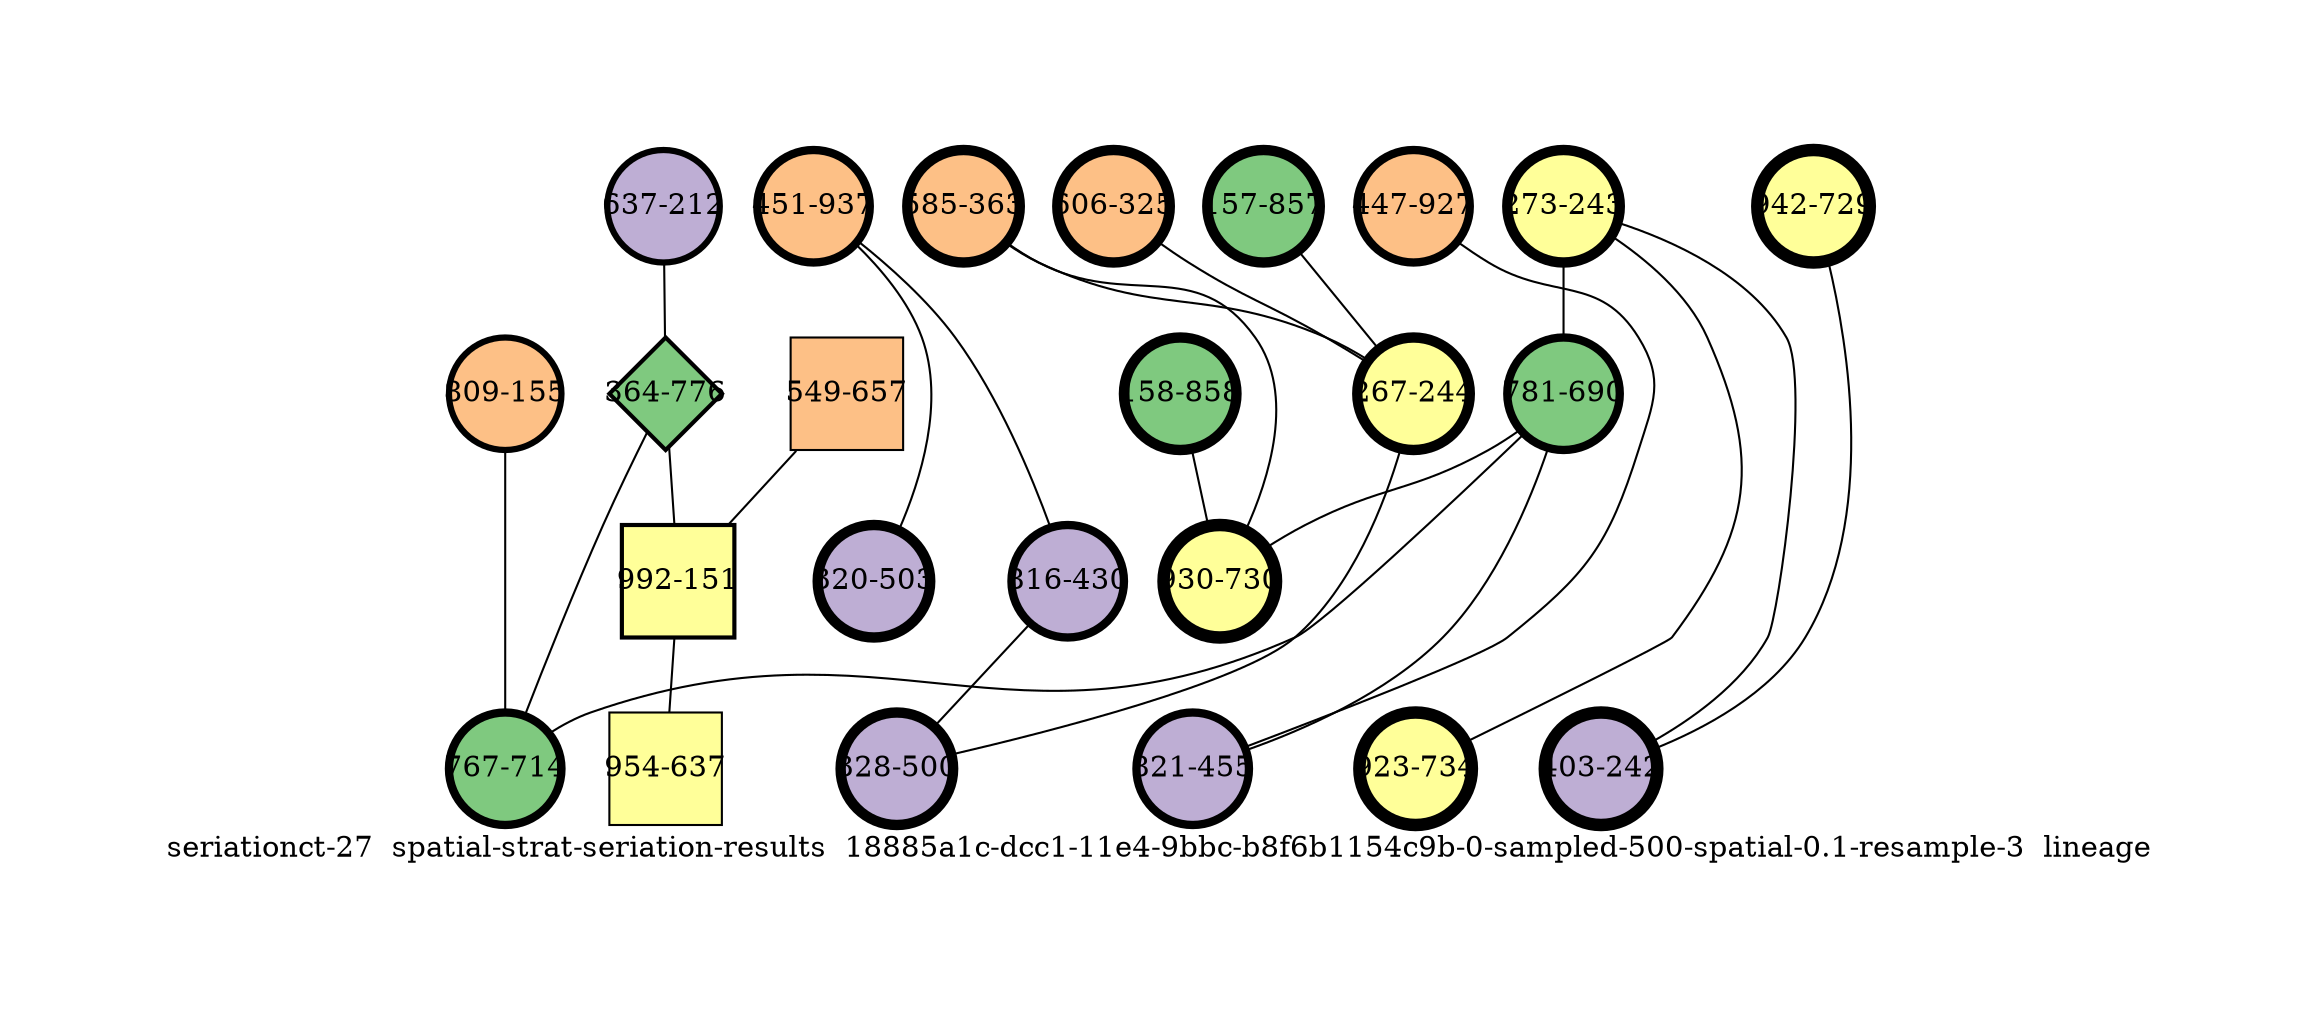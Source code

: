strict graph "seriationct-27  spatial-strat-seriation-results  18885a1c-dcc1-11e4-9bbc-b8f6b1154c9b-0-sampled-500-spatial-0.1-resample-3  lineage" {
labelloc=b;
ratio=auto;
pad="1.0";
label="seriationct-27  spatial-strat-seriation-results  18885a1c-dcc1-11e4-9bbc-b8f6b1154c9b-0-sampled-500-spatial-0.1-resample-3  lineage";
node [width="0.75", style=filled, fixedsize=true, height="0.75", shape=circle, label=""];
0 [xCoordinate="212.0", appears_in_slice=3, yCoordinate="637.0", colorscheme=accent6, lineage_id=0, short_label="637-212", label="637-212", shape=circle, cluster_id=1, fillcolor=2, size="500.0", id=0, penwidth="3.0"];
1 [xCoordinate="243.0", appears_in_slice=5, yCoordinate="273.0", colorscheme=accent6, lineage_id=0, short_label="273-243", label="273-243", shape=circle, cluster_id=3, fillcolor=4, size="500.0", id=1, penwidth="5.0"];
2 [xCoordinate="937.0", appears_in_slice=4, yCoordinate="451.0", colorscheme=accent6, lineage_id=0, short_label="451-937", label="451-937", shape=circle, cluster_id=2, fillcolor=3, size="500.0", id=2, penwidth="4.0"];
3 [xCoordinate="657.0", appears_in_slice=1, yCoordinate="549.0", colorscheme=accent6, lineage_id=1, short_label="549-657", label="549-657", shape=square, cluster_id=2, fillcolor=3, size="500.0", id=3, penwidth="1.0"];
4 [xCoordinate="363.0", appears_in_slice=5, yCoordinate="585.0", colorscheme=accent6, lineage_id=0, short_label="585-363", label="585-363", shape=circle, cluster_id=2, fillcolor=3, size="500.0", id=4, penwidth="5.0"];
5 [xCoordinate="690.0", appears_in_slice=4, yCoordinate="781.0", colorscheme=accent6, lineage_id=0, short_label="781-690", label="781-690", shape=circle, cluster_id=0, fillcolor=1, size="500.0", id=5, penwidth="4.0"];
6 [xCoordinate="325.0", appears_in_slice=5, yCoordinate="606.0", colorscheme=accent6, lineage_id=0, short_label="606-325", label="606-325", shape=circle, cluster_id=2, fillcolor=3, size="500.0", id=6, penwidth="5.0"];
7 [xCoordinate="729.0", appears_in_slice=6, yCoordinate="942.0", colorscheme=accent6, lineage_id=0, short_label="942-729", label="942-729", shape=circle, cluster_id=3, fillcolor=4, size="500.0", id=7, penwidth="6.0"];
8 [xCoordinate="857.0", appears_in_slice=5, yCoordinate="157.0", colorscheme=accent6, lineage_id=0, short_label="157-857", label="157-857", shape=circle, cluster_id=0, fillcolor=1, size="500.0", id=8, penwidth="5.0"];
9 [xCoordinate="430.0", appears_in_slice=4, yCoordinate="816.0", colorscheme=accent6, lineage_id=0, short_label="816-430", label="816-430", shape=circle, cluster_id=1, fillcolor=2, size="500.0", id=9, penwidth="4.0"];
10 [xCoordinate="734.0", appears_in_slice=6, yCoordinate="923.0", colorscheme=accent6, lineage_id=0, short_label="923-734", label="923-734", shape=circle, cluster_id=3, fillcolor=4, size="500.0", id=20, penwidth="6.0"];
11 [xCoordinate="242.0", appears_in_slice=6, yCoordinate="403.0", colorscheme=accent6, lineage_id=0, short_label="403-242", label="403-242", shape=circle, cluster_id=1, fillcolor=2, size="500.0", id=11, penwidth="6.0"];
12 [xCoordinate="244.0", appears_in_slice=5, yCoordinate="267.0", colorscheme=accent6, lineage_id=0, short_label="267-244", label="267-244", shape=circle, cluster_id=3, fillcolor=4, size="500.0", id=12, penwidth="5.0"];
13 [xCoordinate="927.0", appears_in_slice=4, yCoordinate="447.0", colorscheme=accent6, lineage_id=0, short_label="447-927", label="447-927", shape=circle, cluster_id=2, fillcolor=3, size="500.0", id=13, penwidth="4.0"];
14 [xCoordinate="858.0", appears_in_slice=5, yCoordinate="158.0", colorscheme=accent6, lineage_id=0, short_label="158-858", label="158-858", shape=circle, cluster_id=0, fillcolor=1, size="500.0", id=14, penwidth="5.0"];
15 [xCoordinate="776.0", appears_in_slice=2, yCoordinate="364.0", colorscheme=accent6, lineage_id=2, short_label="364-776", label="364-776", shape=diamond, cluster_id=0, fillcolor=1, size="500.0", id=15, penwidth="2.0"];
16 [xCoordinate="500.0", appears_in_slice=5, yCoordinate="328.0", colorscheme=accent6, lineage_id=0, short_label="328-500", label="328-500", shape=circle, cluster_id=1, fillcolor=2, size="500.0", id=16, penwidth="5.0"];
17 [xCoordinate="503.0", appears_in_slice=5, yCoordinate="320.0", colorscheme=accent6, lineage_id=0, short_label="320-503", label="320-503", shape=circle, cluster_id=1, fillcolor=2, size="500.0", id=17, penwidth="5.0"];
18 [xCoordinate="455.0", appears_in_slice=4, yCoordinate="821.0", colorscheme=accent6, lineage_id=0, short_label="821-455", label="821-455", shape=circle, cluster_id=1, fillcolor=2, size="500.0", id=18, penwidth="4.0"];
19 [xCoordinate="155.0", appears_in_slice=3, yCoordinate="809.0", colorscheme=accent6, lineage_id=0, short_label="809-155", label="809-155", shape=circle, cluster_id=2, fillcolor=3, size="500.0", id=19, penwidth="3.0"];
20 [xCoordinate="714.0", appears_in_slice=4, yCoordinate="767.0", colorscheme=accent6, lineage_id=0, short_label="767-714", label="767-714", shape=circle, cluster_id=0, fillcolor=1, size="500.0", id=10, penwidth="4.0"];
21 [xCoordinate="730.0", appears_in_slice=6, yCoordinate="930.0", colorscheme=accent6, lineage_id=0, short_label="930-730", label="930-730", shape=circle, cluster_id=3, fillcolor=4, size="500.0", id=21, penwidth="6.0"];
22 [xCoordinate="151.0", appears_in_slice=2, yCoordinate="992.0", colorscheme=accent6, lineage_id=1, short_label="992-151", label="992-151", shape=square, cluster_id=3, fillcolor=4, size="500.0", id=22, penwidth="2.0"];
23 [xCoordinate="637.0", appears_in_slice=1, yCoordinate="954.0", colorscheme=accent6, lineage_id=1, short_label="954-637", label="954-637", shape=square, cluster_id=3, fillcolor=4, size="500.0", id=23, penwidth="1.0"];
0 -- 15  [inverseweight="4.19531594352", weight="0.238361070647"];
1 -- 10  [inverseweight="1.66878179738", weight="0.599239518056"];
1 -- 11  [inverseweight="2.10822258662", weight="0.47433321621"];
1 -- 5  [inverseweight="1.6982653267", weight="0.588836140195"];
2 -- 17  [inverseweight="8.59517705216", weight="0.116344316578"];
2 -- 9  [inverseweight="20.8333333333", weight="0.048"];
3 -- 22  [inverseweight="3.2177137488", weight="0.310779664714"];
4 -- 12  [inverseweight="16.9515875905", weight="0.058991524815"];
4 -- 21  [inverseweight="2.49912545911", weight="0.400139975509"];
5 -- 18  [inverseweight="2.26390401482", weight="0.44171484014"];
5 -- 20  [inverseweight="7.61254607032", weight="0.131362094989"];
5 -- 21  [inverseweight="2.17494114145", weight="0.459782557303"];
6 -- 12  [inverseweight="19.462473604", weight="0.0513809303147"];
7 -- 11  [inverseweight="17.7220301252", weight="0.0564269439187"];
8 -- 12  [inverseweight="37.0624658331", weight="0.0269814751265"];
9 -- 16  [inverseweight="5.99587625522", weight="0.166781293915"];
12 -- 16  [inverseweight="31.1286403182", weight="0.0321247568084"];
13 -- 18  [inverseweight="25.5822255048", weight="0.0390896405714"];
14 -- 21  [inverseweight="1.94914369537", weight="0.513045806922"];
15 -- 20  [inverseweight="2.354669111", weight="0.42468812086"];
15 -- 22  [inverseweight="2.36767479519", weight="0.422355300665"];
19 -- 20  [inverseweight="1.87829283362", weight="0.532398347105"];
22 -- 23  [inverseweight="1.31427038515", weight="0.7608784397"];
}
